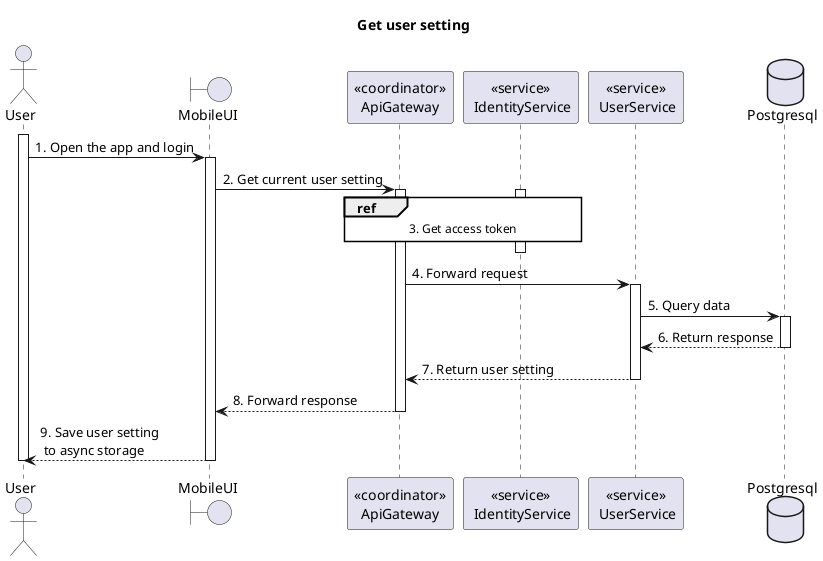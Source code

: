 @startuml Sequence
title "Get user setting"

' Style section
<style>
  sequenceDiagram {
    reference {
      BackGroundColor white
    }
}
</style>

actor User
activate User

boundary MobileUI
participant "<<coordinator>>\nApiGateway" as ApiGateway
participant "<<service>>\n IdentityService" as IdentityService
participant "<<service>>\n UserService" as UserService
database Postgresql

User -> MobileUI ++: 1. Open the app and login
MobileUI -> ApiGateway ++: 2. Get current user setting

activate IdentityService
ref over ApiGateway, IdentityService: 3. Get access token
ApiGateway -[hidden]-> IdentityService
deactivate IdentityService

ApiGateway -> UserService ++: 4. Forward request
UserService -> Postgresql ++: 5. Query data
UserService <-- Postgresql--: 6. Return response

ApiGateway <-- UserService--: 7. Return user setting
MobileUI <-- ApiGateway--: 8. Forward response
User <-- MobileUI--: 9. Save user setting\n to async storage
deactivate User

@enduml